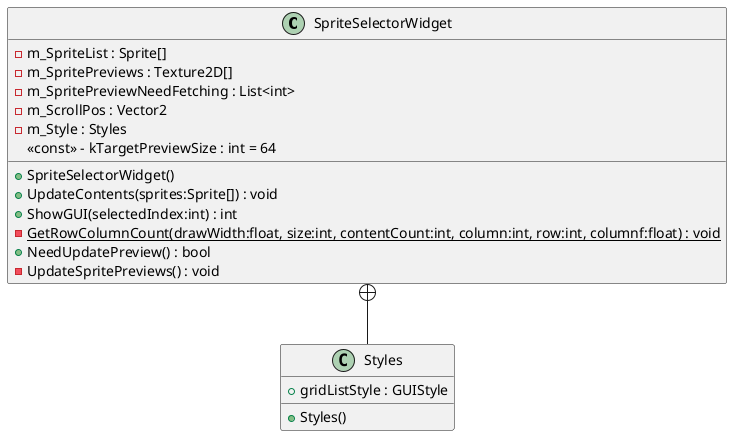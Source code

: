 @startuml
class SpriteSelectorWidget {
    - m_SpriteList : Sprite[]
    - m_SpritePreviews : Texture2D[]
    - m_SpritePreviewNeedFetching : List<int>
    - m_ScrollPos : Vector2
    - m_Style : Styles
    <<const>> - kTargetPreviewSize : int = 64
    + SpriteSelectorWidget()
    + UpdateContents(sprites:Sprite[]) : void
    + ShowGUI(selectedIndex:int) : int
    {static} - GetRowColumnCount(drawWidth:float, size:int, contentCount:int, column:int, row:int, columnf:float) : void
    + NeedUpdatePreview() : bool
    - UpdateSpritePreviews() : void
}
class Styles {
    + gridListStyle : GUIStyle
    + Styles()
}
SpriteSelectorWidget +-- Styles
@enduml
